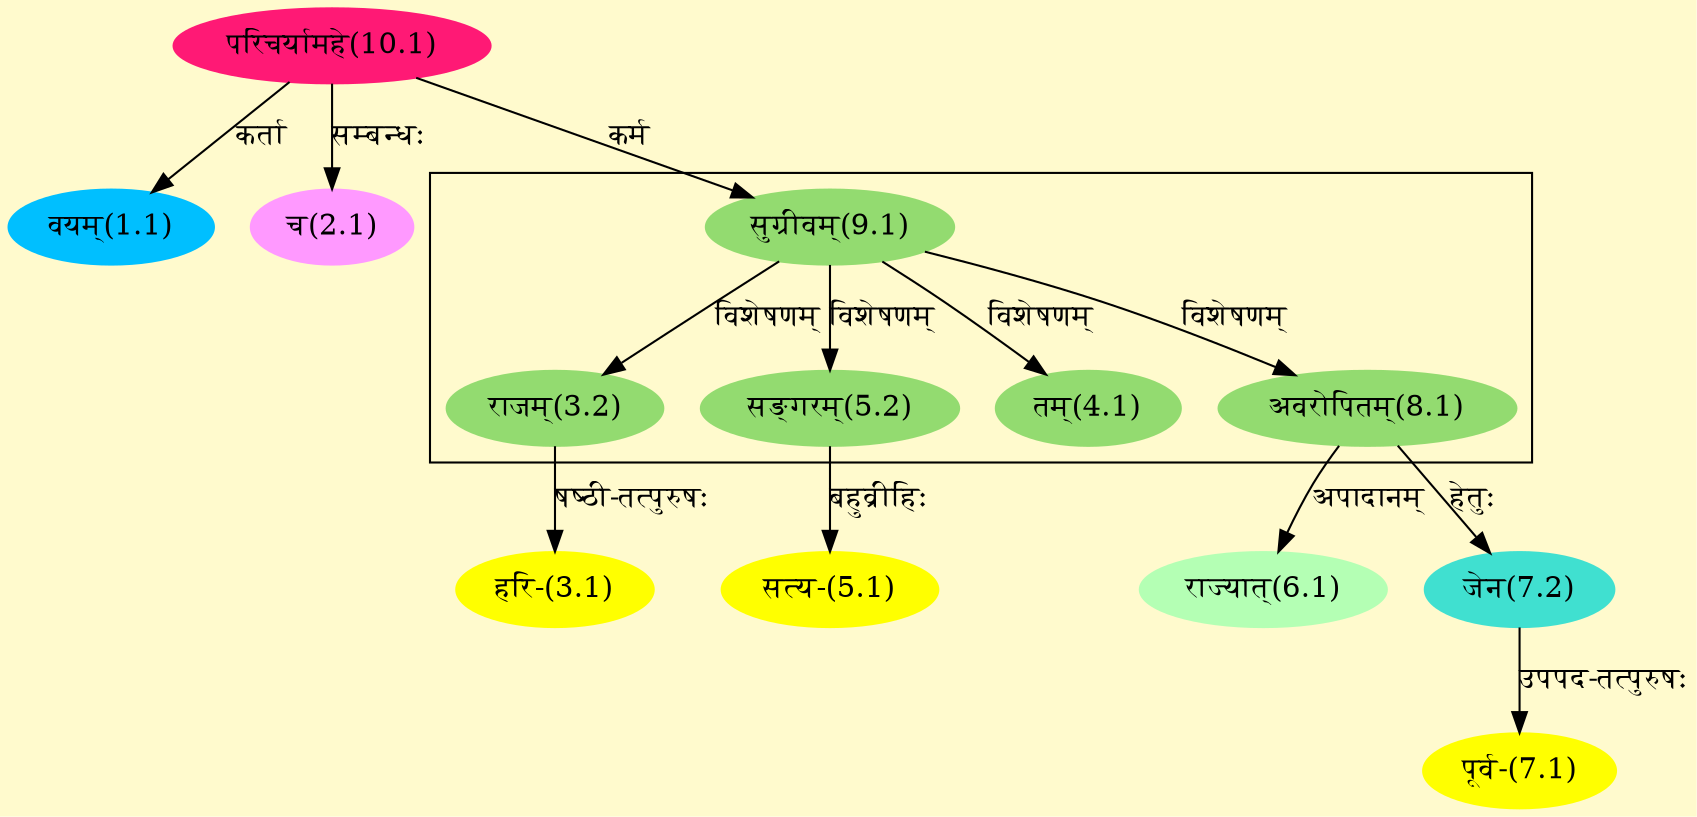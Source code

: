 digraph G{
rankdir=BT;
 compound=true;
 bgcolor="lemonchiffon1";

subgraph cluster_1{
Node3_2 [style=filled, color="#93DB70" label = "राजम्(3.2)"]
Node9_1 [style=filled, color="#93DB70" label = "सुग्रीवम्(9.1)"]
Node4_1 [style=filled, color="#93DB70" label = "तम्(4.1)"]
Node5_2 [style=filled, color="#93DB70" label = "सङ्गरम्(5.2)"]
Node8_1 [style=filled, color="#93DB70" label = "अवरोपितम्(8.1)"]

}
Node1_1 [style=filled, color="#00BFFF" label = "वयम्(1.1)"]
Node10_1 [style=filled, color="#FF1975" label = "परिचर्यामहे(10.1)"]
Node2_1 [style=filled, color="#FF99FF" label = "च(2.1)"]
Node3_1 [style=filled, color="#FFFF00" label = "हरि-(3.1)"]
Node3_2 [style=filled, color="#93DB70" label = "राजम्(3.2)"]
Node5_1 [style=filled, color="#FFFF00" label = "सत्य-(5.1)"]
Node5_2 [style=filled, color="#93DB70" label = "सङ्गरम्(5.2)"]
Node6_1 [style=filled, color="#B4FFB4" label = "राज्यात्(6.1)"]
Node8_1 [style=filled, color="#93DB70" label = "अवरोपितम्(8.1)"]
Node7_1 [style=filled, color="#FFFF00" label = "पूर्व-(7.1)"]
Node7_2 [style=filled, color="#40E0D0" label = "जेन(7.2)"]
Node9_1 [style=filled, color="#93DB70" label = "सुग्रीवम्(9.1)"]
/* Start of Relations section */

Node1_1 -> Node10_1 [  label="कर्ता"  dir="back" ]
Node2_1 -> Node10_1 [  label="सम्बन्धः"  dir="back" ]
Node3_1 -> Node3_2 [  label="षष्ठी-तत्पुरुषः"  dir="back" ]
Node3_2 -> Node9_1 [  label="विशेषणम्"  dir="back" ]
Node4_1 -> Node9_1 [  label="विशेषणम्"  dir="back" ]
Node5_1 -> Node5_2 [  label="बहुव्रीहिः"  dir="back" ]
Node5_2 -> Node9_1 [  label="विशेषणम्"  dir="back" ]
Node6_1 -> Node8_1 [  label="अपादानम्"  dir="back" ]
Node7_1 -> Node7_2 [  label="उपपद-तत्पुरुषः"  dir="back" ]
Node7_2 -> Node8_1 [  label="हेतुः"  dir="back" ]
Node8_1 -> Node9_1 [  label="विशेषणम्"  dir="back" ]
Node9_1 -> Node10_1 [  label="कर्म"  dir="back" ]
}
